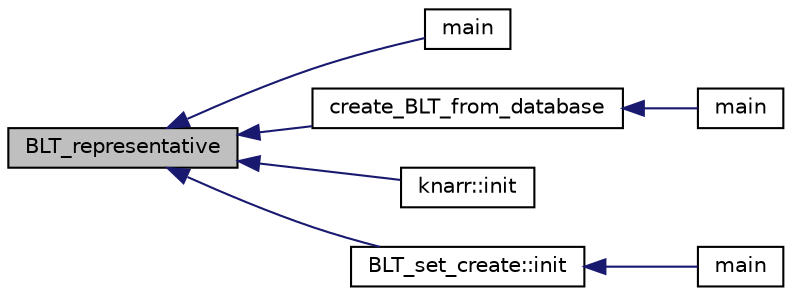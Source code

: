 digraph "BLT_representative"
{
  edge [fontname="Helvetica",fontsize="10",labelfontname="Helvetica",labelfontsize="10"];
  node [fontname="Helvetica",fontsize="10",shape=record];
  rankdir="LR";
  Node2430 [label="BLT_representative",height=0.2,width=0.4,color="black", fillcolor="grey75", style="filled", fontcolor="black"];
  Node2430 -> Node2431 [dir="back",color="midnightblue",fontsize="10",style="solid",fontname="Helvetica"];
  Node2431 [label="main",height=0.2,width=0.4,color="black", fillcolor="white", style="filled",URL="$da/d90/analyze_8_c.html#a3c04138a5bfe5d72780bb7e82a18e627"];
  Node2430 -> Node2432 [dir="back",color="midnightblue",fontsize="10",style="solid",fontname="Helvetica"];
  Node2432 [label="create_BLT_from_database",height=0.2,width=0.4,color="black", fillcolor="white", style="filled",URL="$d4/d67/geometry_8h.html#a15bdf4e24e26757ef7b2e16f06afd1e6"];
  Node2432 -> Node2433 [dir="back",color="midnightblue",fontsize="10",style="solid",fontname="Helvetica"];
  Node2433 [label="main",height=0.2,width=0.4,color="black", fillcolor="white", style="filled",URL="$d4/d6e/make__something_8_c.html#a217dbf8b442f20279ea00b898af96f52"];
  Node2430 -> Node2434 [dir="back",color="midnightblue",fontsize="10",style="solid",fontname="Helvetica"];
  Node2434 [label="knarr::init",height=0.2,width=0.4,color="black", fillcolor="white", style="filled",URL="$d7/de5/classknarr.html#a1e25f28aeec8f316cc0ce81eb89e670e"];
  Node2430 -> Node2435 [dir="back",color="midnightblue",fontsize="10",style="solid",fontname="Helvetica"];
  Node2435 [label="BLT_set_create::init",height=0.2,width=0.4,color="black", fillcolor="white", style="filled",URL="$d4/d40/class_b_l_t__set__create.html#af2b5df080b8358d8fcd7e41d187e8d0b"];
  Node2435 -> Node2436 [dir="back",color="midnightblue",fontsize="10",style="solid",fontname="Helvetica"];
  Node2436 [label="main",height=0.2,width=0.4,color="black", fillcolor="white", style="filled",URL="$d7/d1c/create___b_l_t__set__main_8_c.html#a217dbf8b442f20279ea00b898af96f52"];
}
